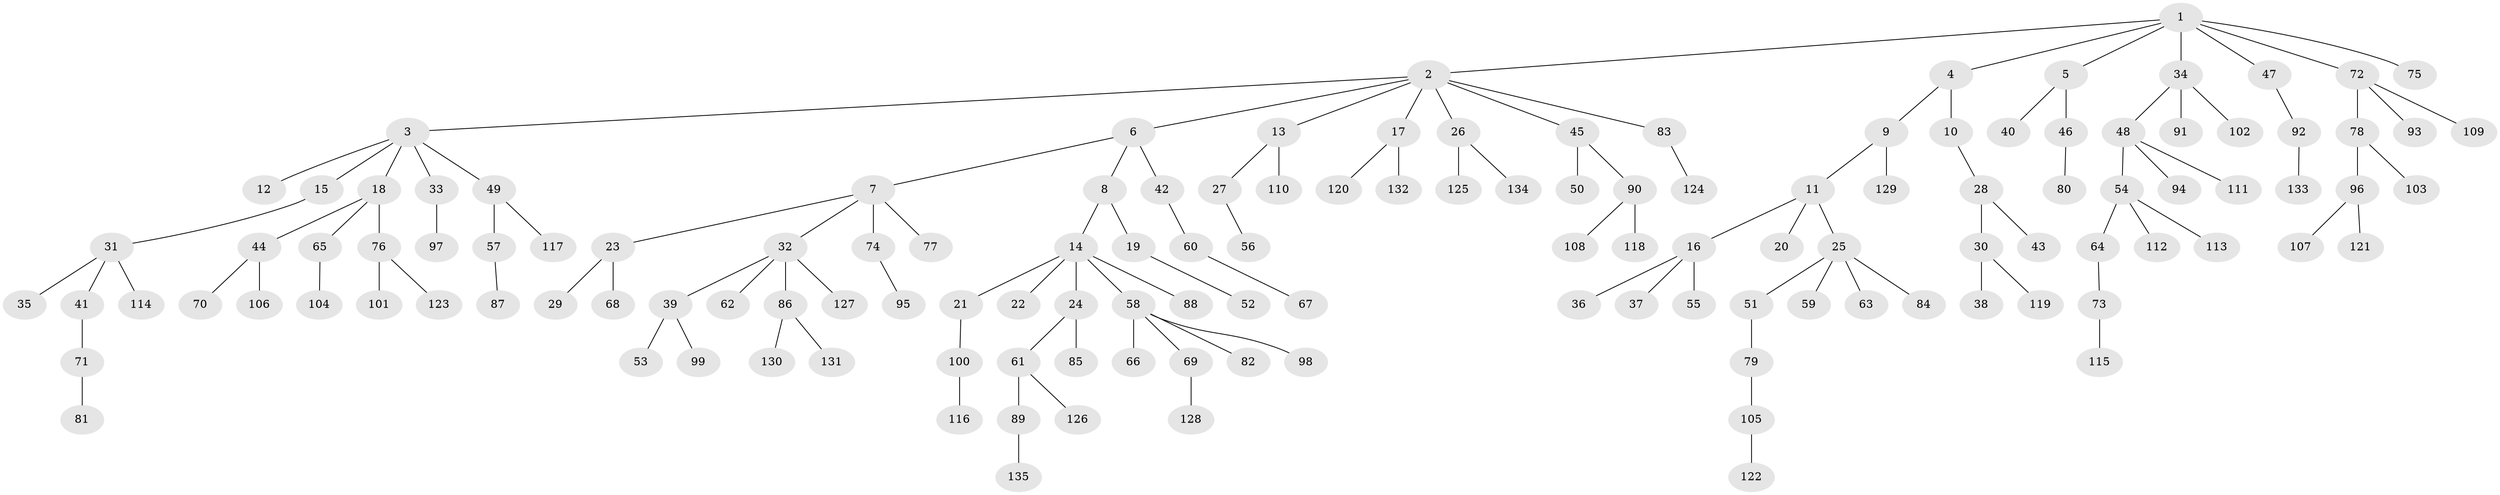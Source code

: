 // Generated by graph-tools (version 1.1) at 2025/02/03/09/25 03:02:25]
// undirected, 135 vertices, 134 edges
graph export_dot {
graph [start="1"]
  node [color=gray90,style=filled];
  1;
  2;
  3;
  4;
  5;
  6;
  7;
  8;
  9;
  10;
  11;
  12;
  13;
  14;
  15;
  16;
  17;
  18;
  19;
  20;
  21;
  22;
  23;
  24;
  25;
  26;
  27;
  28;
  29;
  30;
  31;
  32;
  33;
  34;
  35;
  36;
  37;
  38;
  39;
  40;
  41;
  42;
  43;
  44;
  45;
  46;
  47;
  48;
  49;
  50;
  51;
  52;
  53;
  54;
  55;
  56;
  57;
  58;
  59;
  60;
  61;
  62;
  63;
  64;
  65;
  66;
  67;
  68;
  69;
  70;
  71;
  72;
  73;
  74;
  75;
  76;
  77;
  78;
  79;
  80;
  81;
  82;
  83;
  84;
  85;
  86;
  87;
  88;
  89;
  90;
  91;
  92;
  93;
  94;
  95;
  96;
  97;
  98;
  99;
  100;
  101;
  102;
  103;
  104;
  105;
  106;
  107;
  108;
  109;
  110;
  111;
  112;
  113;
  114;
  115;
  116;
  117;
  118;
  119;
  120;
  121;
  122;
  123;
  124;
  125;
  126;
  127;
  128;
  129;
  130;
  131;
  132;
  133;
  134;
  135;
  1 -- 2;
  1 -- 4;
  1 -- 5;
  1 -- 34;
  1 -- 47;
  1 -- 72;
  1 -- 75;
  2 -- 3;
  2 -- 6;
  2 -- 13;
  2 -- 17;
  2 -- 26;
  2 -- 45;
  2 -- 83;
  3 -- 12;
  3 -- 15;
  3 -- 18;
  3 -- 33;
  3 -- 49;
  4 -- 9;
  4 -- 10;
  5 -- 40;
  5 -- 46;
  6 -- 7;
  6 -- 8;
  6 -- 42;
  7 -- 23;
  7 -- 32;
  7 -- 74;
  7 -- 77;
  8 -- 14;
  8 -- 19;
  9 -- 11;
  9 -- 129;
  10 -- 28;
  11 -- 16;
  11 -- 20;
  11 -- 25;
  13 -- 27;
  13 -- 110;
  14 -- 21;
  14 -- 22;
  14 -- 24;
  14 -- 58;
  14 -- 88;
  15 -- 31;
  16 -- 36;
  16 -- 37;
  16 -- 55;
  17 -- 120;
  17 -- 132;
  18 -- 44;
  18 -- 65;
  18 -- 76;
  19 -- 52;
  21 -- 100;
  23 -- 29;
  23 -- 68;
  24 -- 61;
  24 -- 85;
  25 -- 51;
  25 -- 59;
  25 -- 63;
  25 -- 84;
  26 -- 125;
  26 -- 134;
  27 -- 56;
  28 -- 30;
  28 -- 43;
  30 -- 38;
  30 -- 119;
  31 -- 35;
  31 -- 41;
  31 -- 114;
  32 -- 39;
  32 -- 62;
  32 -- 86;
  32 -- 127;
  33 -- 97;
  34 -- 48;
  34 -- 91;
  34 -- 102;
  39 -- 53;
  39 -- 99;
  41 -- 71;
  42 -- 60;
  44 -- 70;
  44 -- 106;
  45 -- 50;
  45 -- 90;
  46 -- 80;
  47 -- 92;
  48 -- 54;
  48 -- 94;
  48 -- 111;
  49 -- 57;
  49 -- 117;
  51 -- 79;
  54 -- 64;
  54 -- 112;
  54 -- 113;
  57 -- 87;
  58 -- 66;
  58 -- 69;
  58 -- 82;
  58 -- 98;
  60 -- 67;
  61 -- 89;
  61 -- 126;
  64 -- 73;
  65 -- 104;
  69 -- 128;
  71 -- 81;
  72 -- 78;
  72 -- 93;
  72 -- 109;
  73 -- 115;
  74 -- 95;
  76 -- 101;
  76 -- 123;
  78 -- 96;
  78 -- 103;
  79 -- 105;
  83 -- 124;
  86 -- 130;
  86 -- 131;
  89 -- 135;
  90 -- 108;
  90 -- 118;
  92 -- 133;
  96 -- 107;
  96 -- 121;
  100 -- 116;
  105 -- 122;
}
